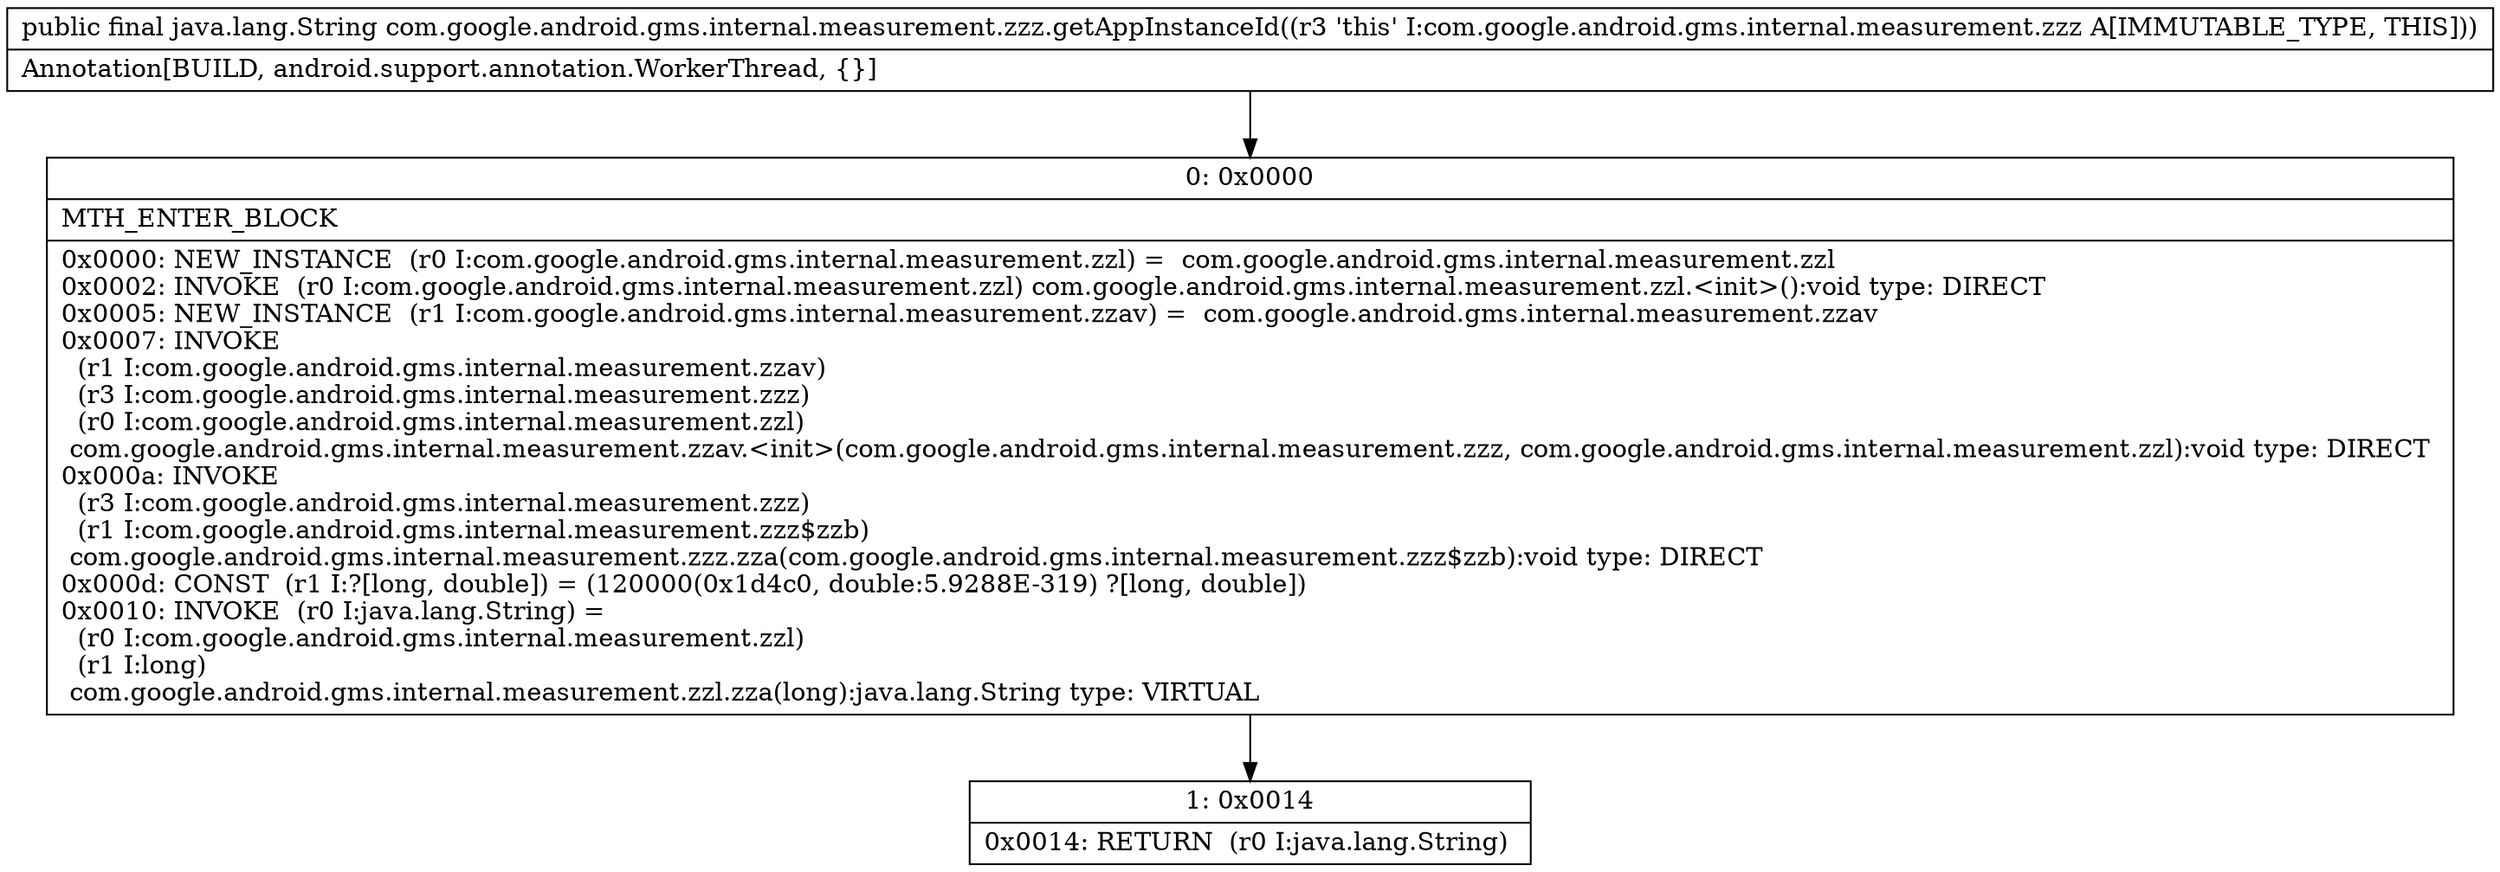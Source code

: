 digraph "CFG forcom.google.android.gms.internal.measurement.zzz.getAppInstanceId()Ljava\/lang\/String;" {
Node_0 [shape=record,label="{0\:\ 0x0000|MTH_ENTER_BLOCK\l|0x0000: NEW_INSTANCE  (r0 I:com.google.android.gms.internal.measurement.zzl) =  com.google.android.gms.internal.measurement.zzl \l0x0002: INVOKE  (r0 I:com.google.android.gms.internal.measurement.zzl) com.google.android.gms.internal.measurement.zzl.\<init\>():void type: DIRECT \l0x0005: NEW_INSTANCE  (r1 I:com.google.android.gms.internal.measurement.zzav) =  com.google.android.gms.internal.measurement.zzav \l0x0007: INVOKE  \l  (r1 I:com.google.android.gms.internal.measurement.zzav)\l  (r3 I:com.google.android.gms.internal.measurement.zzz)\l  (r0 I:com.google.android.gms.internal.measurement.zzl)\l com.google.android.gms.internal.measurement.zzav.\<init\>(com.google.android.gms.internal.measurement.zzz, com.google.android.gms.internal.measurement.zzl):void type: DIRECT \l0x000a: INVOKE  \l  (r3 I:com.google.android.gms.internal.measurement.zzz)\l  (r1 I:com.google.android.gms.internal.measurement.zzz$zzb)\l com.google.android.gms.internal.measurement.zzz.zza(com.google.android.gms.internal.measurement.zzz$zzb):void type: DIRECT \l0x000d: CONST  (r1 I:?[long, double]) = (120000(0x1d4c0, double:5.9288E\-319) ?[long, double]) \l0x0010: INVOKE  (r0 I:java.lang.String) = \l  (r0 I:com.google.android.gms.internal.measurement.zzl)\l  (r1 I:long)\l com.google.android.gms.internal.measurement.zzl.zza(long):java.lang.String type: VIRTUAL \l}"];
Node_1 [shape=record,label="{1\:\ 0x0014|0x0014: RETURN  (r0 I:java.lang.String) \l}"];
MethodNode[shape=record,label="{public final java.lang.String com.google.android.gms.internal.measurement.zzz.getAppInstanceId((r3 'this' I:com.google.android.gms.internal.measurement.zzz A[IMMUTABLE_TYPE, THIS]))  | Annotation[BUILD, android.support.annotation.WorkerThread, \{\}]\l}"];
MethodNode -> Node_0;
Node_0 -> Node_1;
}

